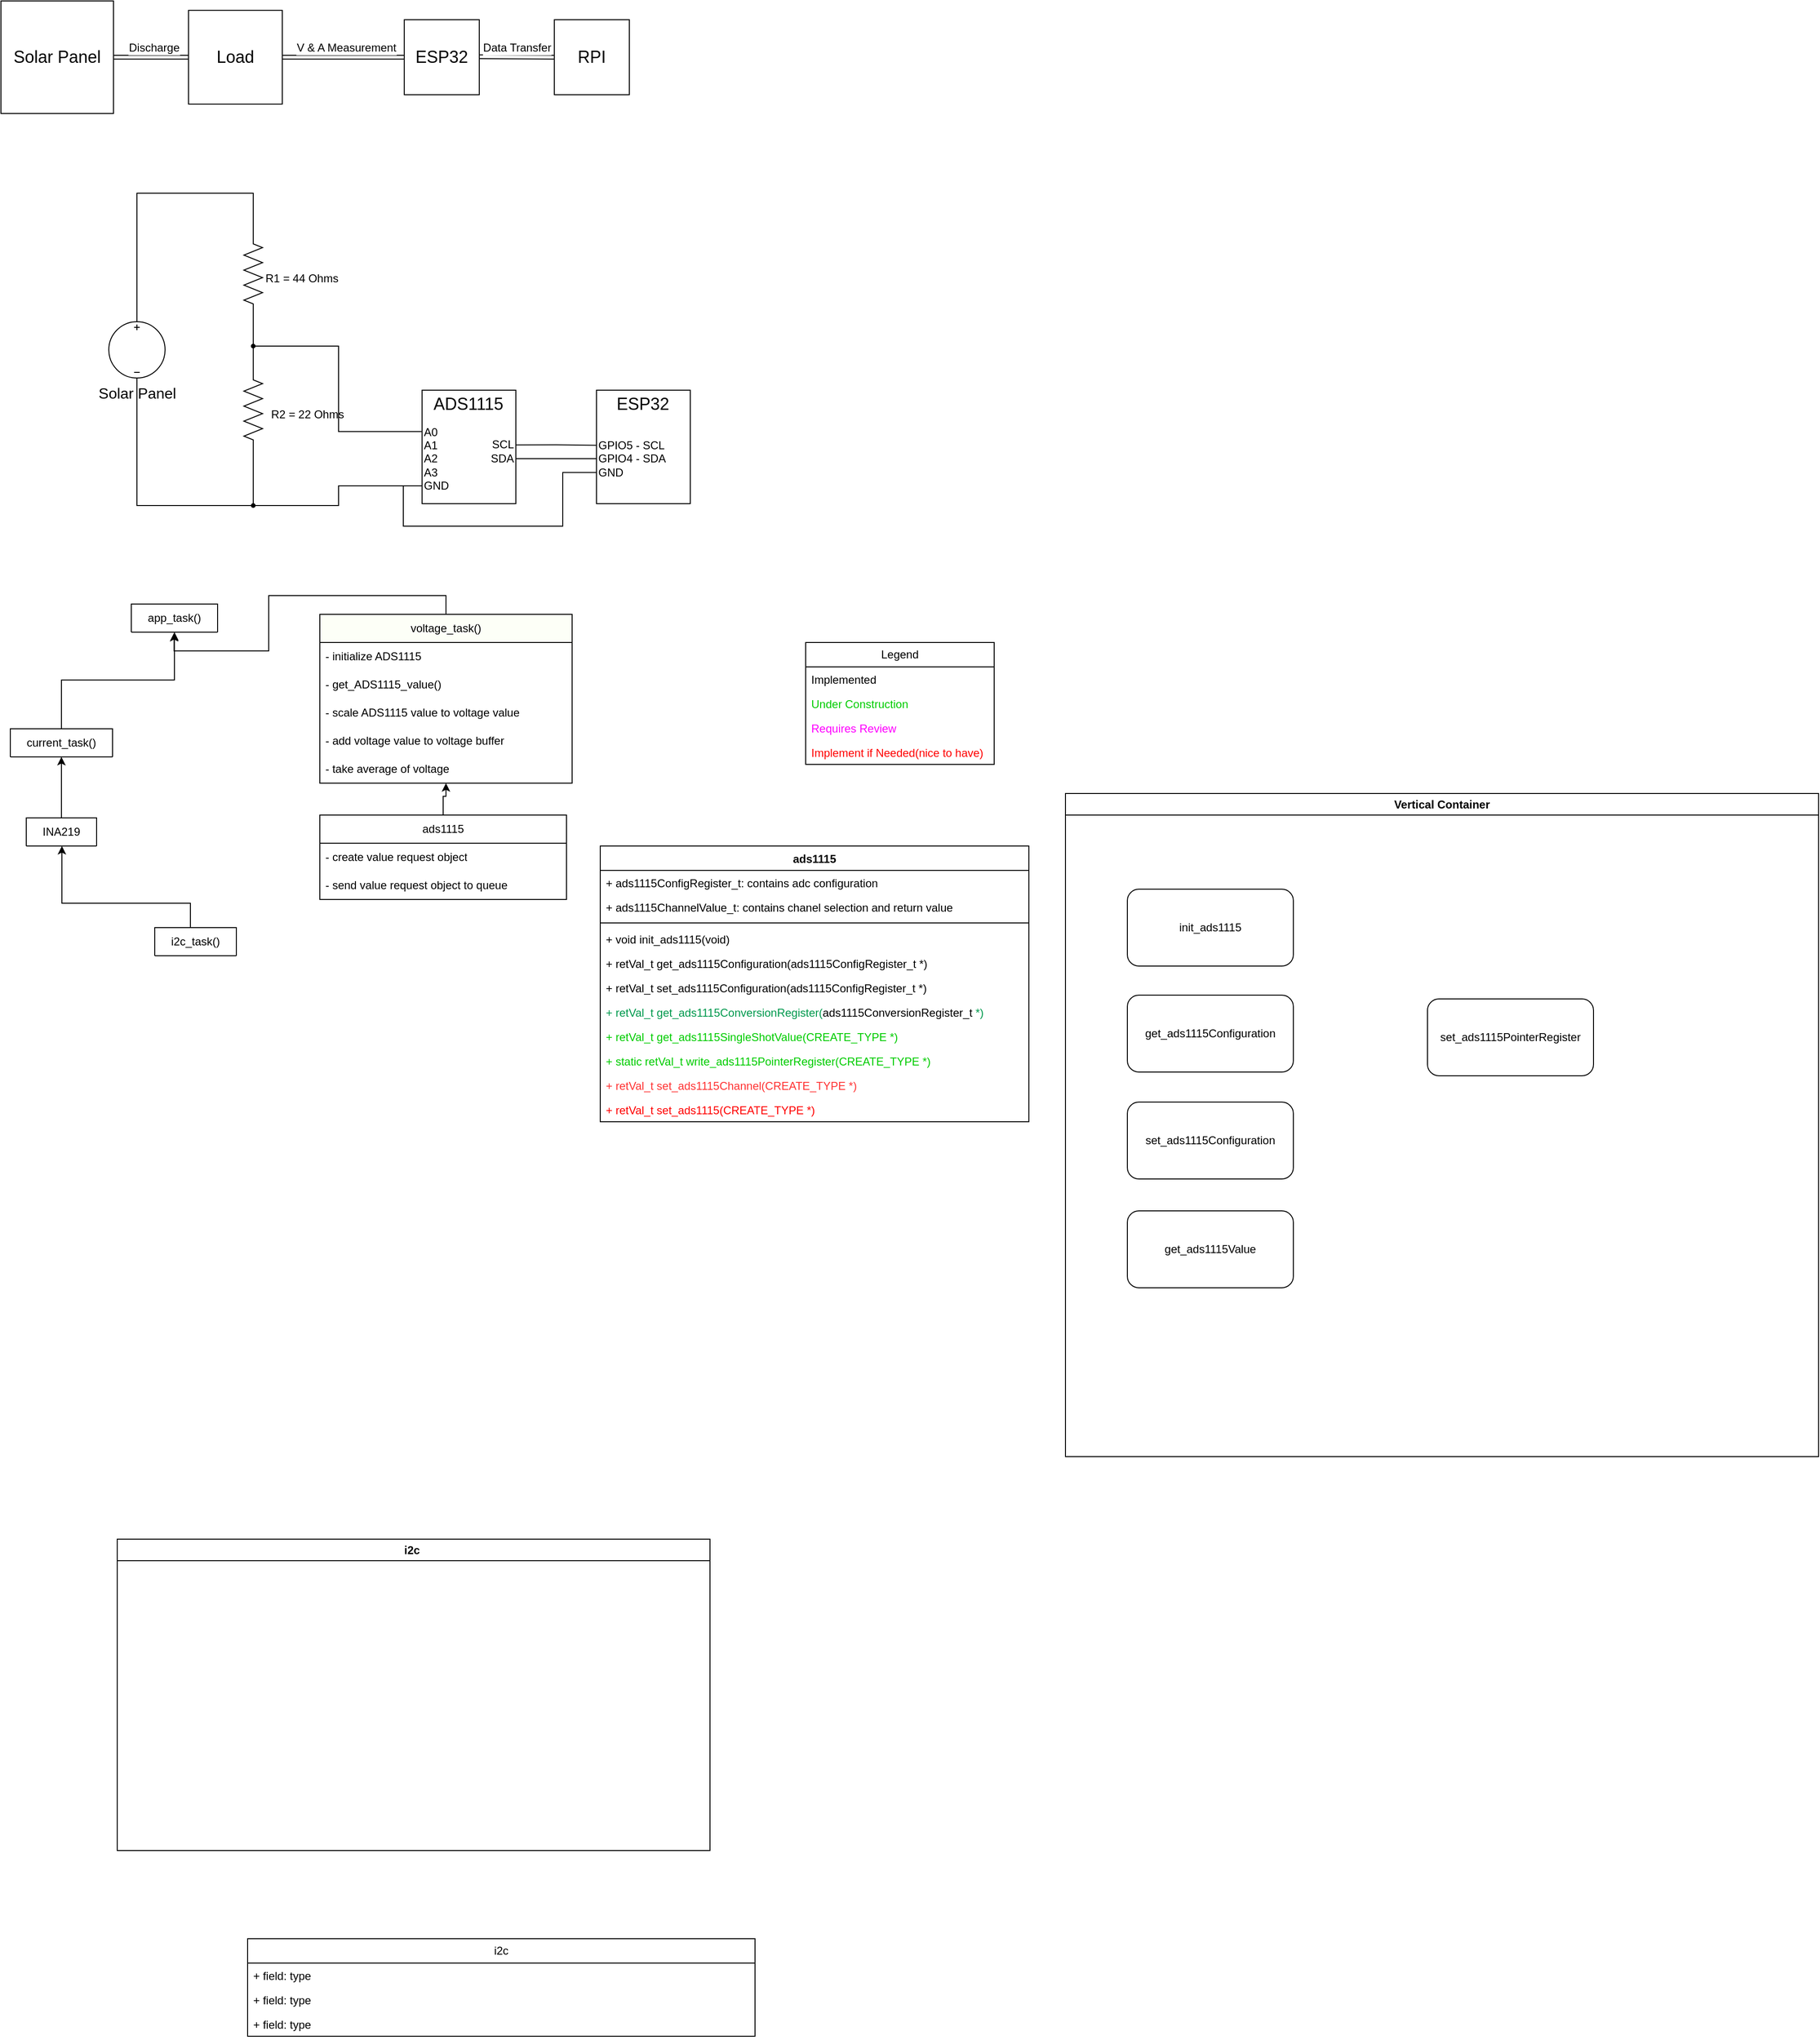<mxfile version="27.0.9">
  <diagram name="Page-1" id="JHq0QTUSLiZrBxeyeRcd">
    <mxGraphModel dx="1278" dy="583" grid="0" gridSize="10" guides="1" tooltips="1" connect="1" arrows="1" fold="1" page="0" pageScale="1" pageWidth="850" pageHeight="1100" math="0" shadow="0">
      <root>
        <mxCell id="0" />
        <mxCell id="1" parent="0" />
        <mxCell id="xF0-2XAYZUHGmbeRqZ7W-1" value="&lt;font style=&quot;font-size: 18px;&quot;&gt;Solar Panel&lt;/font&gt;" style="whiteSpace=wrap;html=1;aspect=fixed;" parent="1" vertex="1">
          <mxGeometry x="-290" y="230" width="120" height="120" as="geometry" />
        </mxCell>
        <mxCell id="xF0-2XAYZUHGmbeRqZ7W-2" value="&lt;font style=&quot;font-size: 18px;&quot;&gt;ESP32&lt;/font&gt;" style="whiteSpace=wrap;html=1;aspect=fixed;" parent="1" vertex="1">
          <mxGeometry x="140" y="250" width="80" height="80" as="geometry" />
        </mxCell>
        <mxCell id="xF0-2XAYZUHGmbeRqZ7W-5" value="&lt;font style=&quot;font-size: 18px;&quot;&gt;RPI&lt;/font&gt;" style="whiteSpace=wrap;html=1;aspect=fixed;" parent="1" vertex="1">
          <mxGeometry x="300" y="250" width="80" height="80" as="geometry" />
        </mxCell>
        <mxCell id="xF0-2XAYZUHGmbeRqZ7W-7" value="&lt;font style=&quot;font-size: 18px;&quot;&gt;Load&lt;/font&gt;" style="whiteSpace=wrap;html=1;aspect=fixed;" parent="1" vertex="1">
          <mxGeometry x="-90" y="240" width="100" height="100" as="geometry" />
        </mxCell>
        <mxCell id="xF0-2XAYZUHGmbeRqZ7W-12" value="" style="shape=link;html=1;rounded=0;fontFamily=Helvetica;fontSize=12;fontColor=default;exitX=1;exitY=0.5;exitDx=0;exitDy=0;entryX=0;entryY=0.5;entryDx=0;entryDy=0;" parent="1" source="xF0-2XAYZUHGmbeRqZ7W-7" target="xF0-2XAYZUHGmbeRqZ7W-2" edge="1">
          <mxGeometry width="100" relative="1" as="geometry">
            <mxPoint x="80" y="370" as="sourcePoint" />
            <mxPoint x="180" y="370" as="targetPoint" />
          </mxGeometry>
        </mxCell>
        <mxCell id="xF0-2XAYZUHGmbeRqZ7W-13" value="V &amp;amp; A Measurement" style="edgeLabel;html=1;align=center;verticalAlign=middle;resizable=0;points=[];strokeColor=default;fontFamily=Helvetica;fontSize=12;fontColor=default;fillColor=default;" parent="xF0-2XAYZUHGmbeRqZ7W-12" vertex="1" connectable="0">
          <mxGeometry x="-0.173" relative="1" as="geometry">
            <mxPoint x="14" y="-10" as="offset" />
          </mxGeometry>
        </mxCell>
        <mxCell id="xF0-2XAYZUHGmbeRqZ7W-14" value="" style="shape=link;html=1;rounded=0;fontFamily=Helvetica;fontSize=12;fontColor=default;exitX=1;exitY=0.5;exitDx=0;exitDy=0;" parent="1" edge="1">
          <mxGeometry width="100" relative="1" as="geometry">
            <mxPoint x="220" y="289.52" as="sourcePoint" />
            <mxPoint x="300" y="290" as="targetPoint" />
          </mxGeometry>
        </mxCell>
        <mxCell id="xF0-2XAYZUHGmbeRqZ7W-15" value="Data Transfer" style="edgeLabel;html=1;align=center;verticalAlign=middle;resizable=0;points=[];strokeColor=default;fontFamily=Helvetica;fontSize=12;fontColor=default;fillColor=default;" parent="xF0-2XAYZUHGmbeRqZ7W-14" vertex="1" connectable="0">
          <mxGeometry x="-0.173" relative="1" as="geometry">
            <mxPoint x="7" y="-10" as="offset" />
          </mxGeometry>
        </mxCell>
        <mxCell id="xF0-2XAYZUHGmbeRqZ7W-16" value="" style="shape=link;html=1;rounded=0;fontFamily=Helvetica;fontSize=12;fontColor=default;exitX=1;exitY=0.5;exitDx=0;exitDy=0;" parent="1" source="xF0-2XAYZUHGmbeRqZ7W-1" edge="1">
          <mxGeometry width="100" relative="1" as="geometry">
            <mxPoint x="-170" y="289.76" as="sourcePoint" />
            <mxPoint x="-90" y="290" as="targetPoint" />
          </mxGeometry>
        </mxCell>
        <mxCell id="xF0-2XAYZUHGmbeRqZ7W-17" value="Discharge" style="edgeLabel;html=1;align=center;verticalAlign=middle;resizable=0;points=[];strokeColor=default;fontFamily=Helvetica;fontSize=12;fontColor=default;fillColor=default;" parent="xF0-2XAYZUHGmbeRqZ7W-16" vertex="1" connectable="0">
          <mxGeometry x="-0.525" y="3" relative="1" as="geometry">
            <mxPoint x="24" y="-7" as="offset" />
          </mxGeometry>
        </mxCell>
        <mxCell id="xF0-2XAYZUHGmbeRqZ7W-36" style="edgeStyle=orthogonalEdgeStyle;shape=connector;rounded=0;orthogonalLoop=1;jettySize=auto;html=1;entryX=0;entryY=0.5;entryDx=0;entryDy=0;strokeColor=default;align=center;verticalAlign=middle;fontFamily=Helvetica;fontSize=12;fontColor=default;labelBackgroundColor=default;endArrow=none;endFill=0;exitX=0.5;exitY=1;exitDx=0;exitDy=0;exitPerimeter=0;" parent="1" source="xF0-2XAYZUHGmbeRqZ7W-20" target="xF0-2XAYZUHGmbeRqZ7W-34" edge="1">
          <mxGeometry relative="1" as="geometry">
            <Array as="points">
              <mxPoint x="-145" y="768" />
            </Array>
          </mxGeometry>
        </mxCell>
        <mxCell id="xF0-2XAYZUHGmbeRqZ7W-20" value="&lt;font style=&quot;font-size: 16px;&quot;&gt;Solar Panel&lt;/font&gt;" style="pointerEvents=1;verticalLabelPosition=bottom;shadow=0;dashed=0;align=center;html=1;verticalAlign=top;shape=mxgraph.electrical.signal_sources.source;aspect=fixed;points=[[0.5,0,0],[1,0.5,0],[0.5,1,0],[0,0.5,0]];elSignalType=dc3;strokeColor=default;fontFamily=Helvetica;fontSize=12;fontColor=default;fillColor=default;" parent="1" vertex="1">
          <mxGeometry x="-175" y="572" width="60" height="60" as="geometry" />
        </mxCell>
        <mxCell id="xF0-2XAYZUHGmbeRqZ7W-29" style="edgeStyle=orthogonalEdgeStyle;shape=connector;rounded=0;orthogonalLoop=1;jettySize=auto;html=1;entryX=0.5;entryY=0;entryDx=0;entryDy=0;strokeColor=default;align=center;verticalAlign=middle;fontFamily=Helvetica;fontSize=12;fontColor=default;labelBackgroundColor=default;endArrow=none;endFill=0;" parent="1" source="xF0-2XAYZUHGmbeRqZ7W-21" target="xF0-2XAYZUHGmbeRqZ7W-28" edge="1">
          <mxGeometry relative="1" as="geometry" />
        </mxCell>
        <mxCell id="xF0-2XAYZUHGmbeRqZ7W-21" value="" style="pointerEvents=1;verticalLabelPosition=bottom;shadow=0;dashed=0;align=center;html=1;verticalAlign=top;shape=mxgraph.electrical.resistors.resistor_2;strokeColor=default;fontFamily=Helvetica;fontSize=12;fontColor=default;fillColor=default;rotation=90;" parent="1" vertex="1">
          <mxGeometry x="-71" y="511" width="100" height="20" as="geometry" />
        </mxCell>
        <mxCell id="xF0-2XAYZUHGmbeRqZ7W-31" style="edgeStyle=orthogonalEdgeStyle;shape=connector;rounded=0;orthogonalLoop=1;jettySize=auto;html=1;strokeColor=default;align=center;verticalAlign=middle;fontFamily=Helvetica;fontSize=12;fontColor=default;labelBackgroundColor=default;endArrow=none;endFill=0;" parent="1" source="xF0-2XAYZUHGmbeRqZ7W-22" edge="1">
          <mxGeometry relative="1" as="geometry">
            <mxPoint x="-21" y="602.818" as="targetPoint" />
          </mxGeometry>
        </mxCell>
        <mxCell id="xF0-2XAYZUHGmbeRqZ7W-35" style="edgeStyle=orthogonalEdgeStyle;shape=connector;rounded=0;orthogonalLoop=1;jettySize=auto;html=1;entryX=0.5;entryY=0;entryDx=0;entryDy=0;strokeColor=default;align=center;verticalAlign=middle;fontFamily=Helvetica;fontSize=12;fontColor=default;labelBackgroundColor=default;endArrow=none;endFill=0;" parent="1" source="xF0-2XAYZUHGmbeRqZ7W-22" target="xF0-2XAYZUHGmbeRqZ7W-34" edge="1">
          <mxGeometry relative="1" as="geometry" />
        </mxCell>
        <mxCell id="xF0-2XAYZUHGmbeRqZ7W-22" value="" style="pointerEvents=1;verticalLabelPosition=bottom;shadow=0;dashed=0;align=center;html=1;verticalAlign=top;shape=mxgraph.electrical.resistors.resistor_2;strokeColor=default;fontFamily=Helvetica;fontSize=12;fontColor=default;fillColor=default;rotation=90;" parent="1" vertex="1">
          <mxGeometry x="-71" y="656" width="100" height="20" as="geometry" />
        </mxCell>
        <mxCell id="xF0-2XAYZUHGmbeRqZ7W-23" style="edgeStyle=orthogonalEdgeStyle;rounded=0;orthogonalLoop=1;jettySize=auto;html=1;entryX=0;entryY=0.5;entryDx=0;entryDy=0;entryPerimeter=0;fontFamily=Helvetica;fontSize=12;fontColor=default;endArrow=none;endFill=0;exitX=0.5;exitY=0;exitDx=0;exitDy=0;exitPerimeter=0;" parent="1" source="xF0-2XAYZUHGmbeRqZ7W-20" target="xF0-2XAYZUHGmbeRqZ7W-21" edge="1">
          <mxGeometry relative="1" as="geometry">
            <Array as="points">
              <mxPoint x="-145" y="435" />
              <mxPoint x="-21" y="435" />
            </Array>
          </mxGeometry>
        </mxCell>
        <mxCell id="xF0-2XAYZUHGmbeRqZ7W-38" value="" style="edgeLabel;html=1;align=center;verticalAlign=middle;resizable=0;points=[];strokeColor=default;fontFamily=Helvetica;fontSize=12;fontColor=default;labelBackgroundColor=default;fillColor=default;" parent="xF0-2XAYZUHGmbeRqZ7W-23" vertex="1" connectable="0">
          <mxGeometry x="-0.256" y="-2" relative="1" as="geometry">
            <mxPoint as="offset" />
          </mxGeometry>
        </mxCell>
        <mxCell id="xF0-2XAYZUHGmbeRqZ7W-27" value="R2 = 22 Ohms" style="text;html=1;align=center;verticalAlign=middle;whiteSpace=wrap;rounded=0;fontFamily=Helvetica;fontSize=12;fontColor=default;labelBackgroundColor=default;" parent="1" vertex="1">
          <mxGeometry x="-13" y="656" width="100" height="30" as="geometry" />
        </mxCell>
        <mxCell id="xF0-2XAYZUHGmbeRqZ7W-33" style="edgeStyle=orthogonalEdgeStyle;shape=connector;rounded=0;orthogonalLoop=1;jettySize=auto;html=1;strokeColor=default;align=center;verticalAlign=middle;fontFamily=Helvetica;fontSize=12;fontColor=default;labelBackgroundColor=default;endArrow=none;endFill=0;entryX=-0.013;entryY=0.11;entryDx=0;entryDy=0;entryPerimeter=0;" parent="1" source="xF0-2XAYZUHGmbeRqZ7W-28" target="xF0-2XAYZUHGmbeRqZ7W-45" edge="1">
          <mxGeometry relative="1" as="geometry">
            <mxPoint x="157" y="688" as="targetPoint" />
          </mxGeometry>
        </mxCell>
        <mxCell id="xF0-2XAYZUHGmbeRqZ7W-28" value="" style="ellipse;fillColor=strokeColor;html=1;strokeColor=default;align=center;verticalAlign=middle;fontFamily=Helvetica;fontSize=12;fontColor=default;labelBackgroundColor=default;" parent="1" vertex="1">
          <mxGeometry x="-23" y="596" width="4" height="4" as="geometry" />
        </mxCell>
        <mxCell id="xF0-2XAYZUHGmbeRqZ7W-37" style="edgeStyle=orthogonalEdgeStyle;shape=connector;rounded=0;orthogonalLoop=1;jettySize=auto;html=1;strokeColor=default;align=center;verticalAlign=middle;fontFamily=Helvetica;fontSize=12;fontColor=default;labelBackgroundColor=default;endArrow=none;endFill=0;entryX=0.004;entryY=0.892;entryDx=0;entryDy=0;entryPerimeter=0;" parent="1" source="xF0-2XAYZUHGmbeRqZ7W-34" target="xF0-2XAYZUHGmbeRqZ7W-45" edge="1">
          <mxGeometry relative="1" as="geometry">
            <mxPoint x="137" y="739" as="targetPoint" />
          </mxGeometry>
        </mxCell>
        <mxCell id="xF0-2XAYZUHGmbeRqZ7W-34" value="" style="ellipse;fillColor=strokeColor;html=1;strokeColor=default;align=center;verticalAlign=middle;fontFamily=Helvetica;fontSize=12;fontColor=default;labelBackgroundColor=default;" parent="1" vertex="1">
          <mxGeometry x="-23" y="766" width="4" height="4" as="geometry" />
        </mxCell>
        <mxCell id="xF0-2XAYZUHGmbeRqZ7W-39" value="R1 = 44 Ohms" style="text;html=1;align=center;verticalAlign=middle;whiteSpace=wrap;rounded=0;fontFamily=Helvetica;fontSize=12;fontColor=default;labelBackgroundColor=default;" parent="1" vertex="1">
          <mxGeometry x="-19" y="511" width="100" height="30" as="geometry" />
        </mxCell>
        <mxCell id="xF0-2XAYZUHGmbeRqZ7W-46" value="" style="group" parent="1" vertex="1" connectable="0">
          <mxGeometry x="159" y="645" width="100" height="121" as="geometry" />
        </mxCell>
        <mxCell id="xF0-2XAYZUHGmbeRqZ7W-43" value="" style="rounded=0;whiteSpace=wrap;html=1;strokeColor=default;align=center;verticalAlign=middle;fontFamily=Helvetica;fontSize=12;fontColor=default;labelBackgroundColor=default;fillColor=default;" parent="xF0-2XAYZUHGmbeRqZ7W-46" vertex="1">
          <mxGeometry width="100" height="121" as="geometry" />
        </mxCell>
        <mxCell id="xF0-2XAYZUHGmbeRqZ7W-44" value="&lt;font style=&quot;font-size: 18px;&quot;&gt;ADS1115&lt;/font&gt;" style="text;html=1;align=center;verticalAlign=middle;whiteSpace=wrap;rounded=0;fontFamily=Helvetica;fontSize=12;fontColor=default;labelBackgroundColor=default;" parent="xF0-2XAYZUHGmbeRqZ7W-46" vertex="1">
          <mxGeometry width="99" height="30" as="geometry" />
        </mxCell>
        <mxCell id="xF0-2XAYZUHGmbeRqZ7W-45" value="A0&lt;br&gt;A1&lt;br&gt;A2&lt;br&gt;A3&lt;div&gt;GND&lt;/div&gt;" style="text;html=1;align=left;verticalAlign=middle;whiteSpace=wrap;rounded=0;fontFamily=Helvetica;fontSize=12;fontColor=default;labelBackgroundColor=default;" parent="xF0-2XAYZUHGmbeRqZ7W-46" vertex="1">
          <mxGeometry y="36" width="46" height="74" as="geometry" />
        </mxCell>
        <mxCell id="xF0-2XAYZUHGmbeRqZ7W-54" value="SCL&lt;br&gt;SDA" style="text;html=1;align=right;verticalAlign=middle;whiteSpace=wrap;rounded=0;fontFamily=Helvetica;fontSize=12;fontColor=default;labelBackgroundColor=default;" parent="xF0-2XAYZUHGmbeRqZ7W-46" vertex="1">
          <mxGeometry x="54" y="34" width="46" height="61" as="geometry" />
        </mxCell>
        <mxCell id="xF0-2XAYZUHGmbeRqZ7W-47" value="" style="group" parent="1" vertex="1" connectable="0">
          <mxGeometry x="345" y="645" width="100" height="121" as="geometry" />
        </mxCell>
        <mxCell id="xF0-2XAYZUHGmbeRqZ7W-48" value="" style="rounded=0;whiteSpace=wrap;html=1;strokeColor=default;align=center;verticalAlign=middle;fontFamily=Helvetica;fontSize=12;fontColor=default;labelBackgroundColor=default;fillColor=default;" parent="xF0-2XAYZUHGmbeRqZ7W-47" vertex="1">
          <mxGeometry width="100" height="121" as="geometry" />
        </mxCell>
        <mxCell id="xF0-2XAYZUHGmbeRqZ7W-49" value="&lt;font style=&quot;font-size: 18px;&quot;&gt;ESP32&lt;/font&gt;" style="text;html=1;align=center;verticalAlign=middle;whiteSpace=wrap;rounded=0;fontFamily=Helvetica;fontSize=12;fontColor=default;labelBackgroundColor=default;" parent="xF0-2XAYZUHGmbeRqZ7W-47" vertex="1">
          <mxGeometry width="99" height="30" as="geometry" />
        </mxCell>
        <mxCell id="xF0-2XAYZUHGmbeRqZ7W-50" value="GPIO5 - SCL&lt;br&gt;GPIO4 - SDA&lt;br&gt;&lt;div&gt;GND&lt;/div&gt;" style="text;html=1;align=left;verticalAlign=middle;whiteSpace=wrap;rounded=0;fontFamily=Helvetica;fontSize=12;fontColor=default;labelBackgroundColor=default;" parent="xF0-2XAYZUHGmbeRqZ7W-47" vertex="1">
          <mxGeometry y="36" width="99" height="74" as="geometry" />
        </mxCell>
        <mxCell id="xF0-2XAYZUHGmbeRqZ7W-51" style="edgeStyle=orthogonalEdgeStyle;shape=connector;rounded=0;orthogonalLoop=1;jettySize=auto;html=1;strokeColor=default;align=center;verticalAlign=middle;fontFamily=Helvetica;fontSize=12;fontColor=default;labelBackgroundColor=default;endArrow=none;endFill=0;exitX=-0.002;exitY=0.699;exitDx=0;exitDy=0;exitPerimeter=0;" parent="1" source="xF0-2XAYZUHGmbeRqZ7W-50" edge="1">
          <mxGeometry relative="1" as="geometry">
            <mxPoint x="340" y="729" as="sourcePoint" />
            <mxPoint x="158" y="747" as="targetPoint" />
            <Array as="points">
              <mxPoint x="309" y="733" />
              <mxPoint x="309" y="790" />
              <mxPoint x="139" y="790" />
              <mxPoint x="139" y="747" />
            </Array>
          </mxGeometry>
        </mxCell>
        <mxCell id="xF0-2XAYZUHGmbeRqZ7W-52" style="edgeStyle=orthogonalEdgeStyle;shape=connector;rounded=0;orthogonalLoop=1;jettySize=auto;html=1;strokeColor=default;align=center;verticalAlign=middle;fontFamily=Helvetica;fontSize=12;fontColor=default;labelBackgroundColor=default;endArrow=none;endFill=0;entryX=1.001;entryY=0.603;entryDx=0;entryDy=0;entryPerimeter=0;" parent="1" source="xF0-2XAYZUHGmbeRqZ7W-50" target="xF0-2XAYZUHGmbeRqZ7W-43" edge="1">
          <mxGeometry relative="1" as="geometry">
            <mxPoint x="315.65" y="795.426" as="targetPoint" />
          </mxGeometry>
        </mxCell>
        <mxCell id="xF0-2XAYZUHGmbeRqZ7W-53" value="" style="endArrow=none;html=1;rounded=0;strokeColor=default;align=center;verticalAlign=middle;fontFamily=Helvetica;fontSize=12;fontColor=default;labelBackgroundColor=default;edgeStyle=orthogonalEdgeStyle;entryX=0.005;entryY=0.307;entryDx=0;entryDy=0;entryPerimeter=0;exitX=0.998;exitY=0.482;exitDx=0;exitDy=0;exitPerimeter=0;" parent="1" source="xF0-2XAYZUHGmbeRqZ7W-43" target="xF0-2XAYZUHGmbeRqZ7W-50" edge="1">
          <mxGeometry width="50" height="50" relative="1" as="geometry">
            <mxPoint x="264" y="706" as="sourcePoint" />
            <mxPoint x="324" y="681" as="targetPoint" />
          </mxGeometry>
        </mxCell>
        <mxCell id="GaCa7qd3CedNBoMeVX8I-8" value="app_task()" style="swimlane;fontStyle=0;childLayout=stackLayout;horizontal=1;startSize=30;horizontalStack=0;resizeParent=1;resizeParentMax=0;resizeLast=0;collapsible=1;marginBottom=0;whiteSpace=wrap;html=1;" parent="1" vertex="1" collapsed="1">
          <mxGeometry x="-151" y="873" width="92" height="30" as="geometry">
            <mxRectangle x="153" y="1031" width="140" height="90" as="alternateBounds" />
          </mxGeometry>
        </mxCell>
        <mxCell id="GaCa7qd3CedNBoMeVX8I-9" value="get_filtered_current()" style="text;strokeColor=none;fillColor=none;align=left;verticalAlign=middle;spacingLeft=4;spacingRight=4;overflow=hidden;points=[[0,0.5],[1,0.5]];portConstraint=eastwest;rotatable=0;whiteSpace=wrap;html=1;" parent="GaCa7qd3CedNBoMeVX8I-8" vertex="1">
          <mxGeometry y="30" width="140" height="30" as="geometry" />
        </mxCell>
        <mxCell id="GaCa7qd3CedNBoMeVX8I-10" value="get_filtered_voltage()" style="text;strokeColor=none;fillColor=none;align=left;verticalAlign=middle;spacingLeft=4;spacingRight=4;overflow=hidden;points=[[0,0.5],[1,0.5]];portConstraint=eastwest;rotatable=0;whiteSpace=wrap;html=1;" parent="GaCa7qd3CedNBoMeVX8I-8" vertex="1">
          <mxGeometry y="60" width="140" height="30" as="geometry" />
        </mxCell>
        <mxCell id="qhoRKAc9NmsNX61FJnLE-11" style="edgeStyle=orthogonalEdgeStyle;rounded=0;orthogonalLoop=1;jettySize=auto;html=1;entryX=0.5;entryY=1;entryDx=0;entryDy=0;" parent="1" source="GaCa7qd3CedNBoMeVX8I-12" target="GaCa7qd3CedNBoMeVX8I-8" edge="1">
          <mxGeometry relative="1" as="geometry">
            <Array as="points">
              <mxPoint x="-226" y="954" />
              <mxPoint x="-105" y="954" />
            </Array>
          </mxGeometry>
        </mxCell>
        <mxCell id="GaCa7qd3CedNBoMeVX8I-12" value="current_task()" style="swimlane;fontStyle=0;childLayout=stackLayout;horizontal=1;startSize=30;horizontalStack=0;resizeParent=1;resizeParentMax=0;resizeLast=0;collapsible=1;marginBottom=0;whiteSpace=wrap;html=1;" parent="1" vertex="1" collapsed="1">
          <mxGeometry x="-280" y="1006" width="109" height="30" as="geometry">
            <mxRectangle x="-53" y="1088" width="214" height="180" as="alternateBounds" />
          </mxGeometry>
        </mxCell>
        <mxCell id="GaCa7qd3CedNBoMeVX8I-30" value="- initialize INA219" style="text;strokeColor=none;fillColor=none;align=left;verticalAlign=middle;spacingLeft=4;spacingRight=4;overflow=hidden;points=[[0,0.5],[1,0.5]];portConstraint=eastwest;rotatable=0;whiteSpace=wrap;html=1;" parent="GaCa7qd3CedNBoMeVX8I-12" vertex="1">
          <mxGeometry y="30" width="214" height="30" as="geometry" />
        </mxCell>
        <mxCell id="GaCa7qd3CedNBoMeVX8I-34" value="- get_INA219_value()&amp;nbsp;" style="text;strokeColor=none;fillColor=none;align=left;verticalAlign=middle;spacingLeft=4;spacingRight=4;overflow=hidden;points=[[0,0.5],[1,0.5]];portConstraint=eastwest;rotatable=0;whiteSpace=wrap;html=1;" parent="GaCa7qd3CedNBoMeVX8I-12" vertex="1">
          <mxGeometry y="60" width="214" height="30" as="geometry" />
        </mxCell>
        <mxCell id="GaCa7qd3CedNBoMeVX8I-33" value="- scale INA219 value to current value" style="text;strokeColor=none;fillColor=none;align=left;verticalAlign=middle;spacingLeft=4;spacingRight=4;overflow=hidden;points=[[0,0.5],[1,0.5]];portConstraint=eastwest;rotatable=0;whiteSpace=wrap;html=1;" parent="GaCa7qd3CedNBoMeVX8I-12" vertex="1">
          <mxGeometry y="90" width="214" height="30" as="geometry" />
        </mxCell>
        <mxCell id="GaCa7qd3CedNBoMeVX8I-13" value="- add current value to current buffer" style="text;strokeColor=none;fillColor=none;align=left;verticalAlign=middle;spacingLeft=4;spacingRight=4;overflow=hidden;points=[[0,0.5],[1,0.5]];portConstraint=eastwest;rotatable=0;whiteSpace=wrap;html=1;" parent="GaCa7qd3CedNBoMeVX8I-12" vertex="1">
          <mxGeometry y="120" width="214" height="30" as="geometry" />
        </mxCell>
        <mxCell id="GaCa7qd3CedNBoMeVX8I-32" value="- take average of current" style="text;strokeColor=none;fillColor=none;align=left;verticalAlign=middle;spacingLeft=4;spacingRight=4;overflow=hidden;points=[[0,0.5],[1,0.5]];portConstraint=eastwest;rotatable=0;whiteSpace=wrap;html=1;" parent="GaCa7qd3CedNBoMeVX8I-12" vertex="1">
          <mxGeometry y="150" width="214" height="30" as="geometry" />
        </mxCell>
        <mxCell id="qhoRKAc9NmsNX61FJnLE-8" style="edgeStyle=orthogonalEdgeStyle;rounded=0;orthogonalLoop=1;jettySize=auto;html=1;entryX=0.5;entryY=1;entryDx=0;entryDy=0;" parent="1" source="GaCa7qd3CedNBoMeVX8I-18" target="GaCa7qd3CedNBoMeVX8I-36" edge="1">
          <mxGeometry relative="1" as="geometry" />
        </mxCell>
        <mxCell id="GaCa7qd3CedNBoMeVX8I-18" value="ads1115" style="swimlane;fontStyle=0;childLayout=stackLayout;horizontal=1;startSize=30;horizontalStack=0;resizeParent=1;resizeParentMax=0;resizeLast=0;collapsible=1;marginBottom=0;whiteSpace=wrap;html=1;" parent="1" vertex="1">
          <mxGeometry x="50" y="1098" width="263" height="90" as="geometry">
            <mxRectangle x="-55" y="1101" width="138" height="30" as="alternateBounds" />
          </mxGeometry>
        </mxCell>
        <mxCell id="GaCa7qd3CedNBoMeVX8I-42" value="- create value request object" style="text;strokeColor=none;fillColor=none;align=left;verticalAlign=middle;spacingLeft=4;spacingRight=4;overflow=hidden;points=[[0,0.5],[1,0.5]];portConstraint=eastwest;rotatable=0;whiteSpace=wrap;html=1;" parent="GaCa7qd3CedNBoMeVX8I-18" vertex="1">
          <mxGeometry y="30" width="263" height="30" as="geometry" />
        </mxCell>
        <mxCell id="GaCa7qd3CedNBoMeVX8I-43" value="- send value request object to queue" style="text;strokeColor=none;fillColor=none;align=left;verticalAlign=middle;spacingLeft=4;spacingRight=4;overflow=hidden;points=[[0,0.5],[1,0.5]];portConstraint=eastwest;rotatable=0;whiteSpace=wrap;html=1;" parent="GaCa7qd3CedNBoMeVX8I-18" vertex="1">
          <mxGeometry y="60" width="263" height="30" as="geometry" />
        </mxCell>
        <mxCell id="qhoRKAc9NmsNX61FJnLE-9" style="edgeStyle=orthogonalEdgeStyle;rounded=0;orthogonalLoop=1;jettySize=auto;html=1;entryX=0.5;entryY=1;entryDx=0;entryDy=0;" parent="1" source="GaCa7qd3CedNBoMeVX8I-21" target="GaCa7qd3CedNBoMeVX8I-24" edge="1">
          <mxGeometry relative="1" as="geometry">
            <Array as="points">
              <mxPoint x="-88" y="1192" />
              <mxPoint x="-225" y="1192" />
              <mxPoint x="-225" y="1131" />
            </Array>
          </mxGeometry>
        </mxCell>
        <mxCell id="GaCa7qd3CedNBoMeVX8I-21" value="i2c_task()" style="swimlane;fontStyle=0;childLayout=stackLayout;horizontal=1;startSize=30;horizontalStack=0;resizeParent=1;resizeParentMax=0;resizeLast=0;collapsible=1;marginBottom=0;whiteSpace=wrap;html=1;" parent="1" vertex="1" collapsed="1">
          <mxGeometry x="-126" y="1218" width="87" height="30" as="geometry">
            <mxRectangle x="92" y="1376" width="260" height="150" as="alternateBounds" />
          </mxGeometry>
        </mxCell>
        <mxCell id="GaCa7qd3CedNBoMeVX8I-22" value="- create i2c object Queue" style="text;strokeColor=none;fillColor=none;align=left;verticalAlign=middle;spacingLeft=4;spacingRight=4;overflow=hidden;points=[[0,0.5],[1,0.5]];portConstraint=eastwest;rotatable=0;whiteSpace=wrap;html=1;" parent="GaCa7qd3CedNBoMeVX8I-21" vertex="1">
          <mxGeometry y="30" width="260" height="30" as="geometry" />
        </mxCell>
        <mxCell id="GaCa7qd3CedNBoMeVX8I-47" value="- pop i2c objects" style="text;strokeColor=none;fillColor=none;align=left;verticalAlign=middle;spacingLeft=4;spacingRight=4;overflow=hidden;points=[[0,0.5],[1,0.5]];portConstraint=eastwest;rotatable=0;whiteSpace=wrap;html=1;" parent="GaCa7qd3CedNBoMeVX8I-21" vertex="1">
          <mxGeometry y="60" width="260" height="30" as="geometry" />
        </mxCell>
        <mxCell id="GaCa7qd3CedNBoMeVX8I-48" value="- execute i2c requests" style="text;strokeColor=none;fillColor=none;align=left;verticalAlign=middle;spacingLeft=4;spacingRight=4;overflow=hidden;points=[[0,0.5],[1,0.5]];portConstraint=eastwest;rotatable=0;whiteSpace=wrap;html=1;" parent="GaCa7qd3CedNBoMeVX8I-21" vertex="1">
          <mxGeometry y="90" width="260" height="30" as="geometry" />
        </mxCell>
        <mxCell id="GaCa7qd3CedNBoMeVX8I-23" value="- return values to respective modules" style="text;strokeColor=none;fillColor=none;align=left;verticalAlign=middle;spacingLeft=4;spacingRight=4;overflow=hidden;points=[[0,0.5],[1,0.5]];portConstraint=eastwest;rotatable=0;whiteSpace=wrap;html=1;" parent="GaCa7qd3CedNBoMeVX8I-21" vertex="1">
          <mxGeometry y="120" width="260" height="30" as="geometry" />
        </mxCell>
        <mxCell id="qhoRKAc9NmsNX61FJnLE-10" style="edgeStyle=orthogonalEdgeStyle;rounded=0;orthogonalLoop=1;jettySize=auto;html=1;" parent="1" source="GaCa7qd3CedNBoMeVX8I-24" target="GaCa7qd3CedNBoMeVX8I-12" edge="1">
          <mxGeometry relative="1" as="geometry" />
        </mxCell>
        <mxCell id="GaCa7qd3CedNBoMeVX8I-24" value="INA219" style="swimlane;fontStyle=0;childLayout=stackLayout;horizontal=1;startSize=30;horizontalStack=0;resizeParent=1;resizeParentMax=0;resizeLast=0;collapsible=1;marginBottom=0;whiteSpace=wrap;html=1;" parent="1" vertex="1" collapsed="1">
          <mxGeometry x="-263" y="1101" width="75" height="30" as="geometry">
            <mxRectangle x="-81" y="1184" width="240" height="90" as="alternateBounds" />
          </mxGeometry>
        </mxCell>
        <mxCell id="GaCa7qd3CedNBoMeVX8I-25" value="- create value request object" style="text;strokeColor=none;fillColor=none;align=left;verticalAlign=middle;spacingLeft=4;spacingRight=4;overflow=hidden;points=[[0,0.5],[1,0.5]];portConstraint=eastwest;rotatable=0;whiteSpace=wrap;html=1;" parent="GaCa7qd3CedNBoMeVX8I-24" vertex="1">
          <mxGeometry y="30" width="240" height="30" as="geometry" />
        </mxCell>
        <mxCell id="GaCa7qd3CedNBoMeVX8I-29" value="- send value request object to queue" style="text;strokeColor=none;fillColor=none;align=left;verticalAlign=middle;spacingLeft=4;spacingRight=4;overflow=hidden;points=[[0,0.5],[1,0.5]];portConstraint=eastwest;rotatable=0;whiteSpace=wrap;html=1;" parent="GaCa7qd3CedNBoMeVX8I-24" vertex="1">
          <mxGeometry y="60" width="240" height="30" as="geometry" />
        </mxCell>
        <mxCell id="GaCa7qd3CedNBoMeVX8I-27" style="edgeStyle=orthogonalEdgeStyle;rounded=0;orthogonalLoop=1;jettySize=auto;html=1;entryX=0.496;entryY=1.028;entryDx=0;entryDy=0;entryPerimeter=0;exitX=0.5;exitY=0;exitDx=0;exitDy=0;" parent="1" source="GaCa7qd3CedNBoMeVX8I-36" target="GaCa7qd3CedNBoMeVX8I-10" edge="1">
          <mxGeometry relative="1" as="geometry">
            <mxPoint x="46.485" y="923.0" as="sourcePoint" />
          </mxGeometry>
        </mxCell>
        <mxCell id="GaCa7qd3CedNBoMeVX8I-36" value="voltage_task()" style="swimlane;fontStyle=0;childLayout=stackLayout;horizontal=1;startSize=30;horizontalStack=0;resizeParent=1;resizeParentMax=0;resizeLast=0;collapsible=1;marginBottom=0;whiteSpace=wrap;html=1;fillColor=#FDFFF7;" parent="1" vertex="1">
          <mxGeometry x="50" y="884" width="269" height="180" as="geometry">
            <mxRectangle x="-41" y="1006" width="110" height="30" as="alternateBounds" />
          </mxGeometry>
        </mxCell>
        <mxCell id="GaCa7qd3CedNBoMeVX8I-37" value="- initialize ADS1115" style="text;strokeColor=none;fillColor=none;align=left;verticalAlign=middle;spacingLeft=4;spacingRight=4;overflow=hidden;points=[[0,0.5],[1,0.5]];portConstraint=eastwest;rotatable=0;whiteSpace=wrap;html=1;" parent="GaCa7qd3CedNBoMeVX8I-36" vertex="1">
          <mxGeometry y="30" width="269" height="30" as="geometry" />
        </mxCell>
        <mxCell id="GaCa7qd3CedNBoMeVX8I-38" value="- get_ADS1115_value()&amp;nbsp;" style="text;strokeColor=none;fillColor=none;align=left;verticalAlign=middle;spacingLeft=4;spacingRight=4;overflow=hidden;points=[[0,0.5],[1,0.5]];portConstraint=eastwest;rotatable=0;whiteSpace=wrap;html=1;" parent="GaCa7qd3CedNBoMeVX8I-36" vertex="1">
          <mxGeometry y="60" width="269" height="30" as="geometry" />
        </mxCell>
        <mxCell id="GaCa7qd3CedNBoMeVX8I-39" value="- scale ADS1115 value to voltage value" style="text;strokeColor=none;fillColor=none;align=left;verticalAlign=middle;spacingLeft=4;spacingRight=4;overflow=hidden;points=[[0,0.5],[1,0.5]];portConstraint=eastwest;rotatable=0;whiteSpace=wrap;html=1;" parent="GaCa7qd3CedNBoMeVX8I-36" vertex="1">
          <mxGeometry y="90" width="269" height="30" as="geometry" />
        </mxCell>
        <mxCell id="GaCa7qd3CedNBoMeVX8I-40" value="- add voltage value to voltage buffer" style="text;strokeColor=none;fillColor=none;align=left;verticalAlign=middle;spacingLeft=4;spacingRight=4;overflow=hidden;points=[[0,0.5],[1,0.5]];portConstraint=eastwest;rotatable=0;whiteSpace=wrap;html=1;" parent="GaCa7qd3CedNBoMeVX8I-36" vertex="1">
          <mxGeometry y="120" width="269" height="30" as="geometry" />
        </mxCell>
        <mxCell id="GaCa7qd3CedNBoMeVX8I-41" value="- take average of voltage" style="text;strokeColor=none;fillColor=none;align=left;verticalAlign=middle;spacingLeft=4;spacingRight=4;overflow=hidden;points=[[0,0.5],[1,0.5]];portConstraint=eastwest;rotatable=0;whiteSpace=wrap;html=1;" parent="GaCa7qd3CedNBoMeVX8I-36" vertex="1">
          <mxGeometry y="150" width="269" height="30" as="geometry" />
        </mxCell>
        <mxCell id="GaCa7qd3CedNBoMeVX8I-49" value="i2c&amp;nbsp;" style="swimlane;whiteSpace=wrap;html=1;" parent="1" vertex="1">
          <mxGeometry x="-166" y="1870" width="632" height="332" as="geometry" />
        </mxCell>
        <mxCell id="GaCa7qd3CedNBoMeVX8I-50" value="i2c" style="swimlane;fontStyle=0;childLayout=stackLayout;horizontal=1;startSize=26;fillColor=none;horizontalStack=0;resizeParent=1;resizeParentMax=0;resizeLast=0;collapsible=1;marginBottom=0;whiteSpace=wrap;html=1;" parent="1" vertex="1">
          <mxGeometry x="-27" y="2296" width="541" height="104" as="geometry" />
        </mxCell>
        <mxCell id="GaCa7qd3CedNBoMeVX8I-51" value="+ field: type" style="text;strokeColor=none;fillColor=none;align=left;verticalAlign=top;spacingLeft=4;spacingRight=4;overflow=hidden;rotatable=0;points=[[0,0.5],[1,0.5]];portConstraint=eastwest;whiteSpace=wrap;html=1;" parent="GaCa7qd3CedNBoMeVX8I-50" vertex="1">
          <mxGeometry y="26" width="541" height="26" as="geometry" />
        </mxCell>
        <mxCell id="GaCa7qd3CedNBoMeVX8I-52" value="+ field: type" style="text;strokeColor=none;fillColor=none;align=left;verticalAlign=top;spacingLeft=4;spacingRight=4;overflow=hidden;rotatable=0;points=[[0,0.5],[1,0.5]];portConstraint=eastwest;whiteSpace=wrap;html=1;" parent="GaCa7qd3CedNBoMeVX8I-50" vertex="1">
          <mxGeometry y="52" width="541" height="26" as="geometry" />
        </mxCell>
        <mxCell id="GaCa7qd3CedNBoMeVX8I-53" value="+ field: type" style="text;strokeColor=none;fillColor=none;align=left;verticalAlign=top;spacingLeft=4;spacingRight=4;overflow=hidden;rotatable=0;points=[[0,0.5],[1,0.5]];portConstraint=eastwest;whiteSpace=wrap;html=1;" parent="GaCa7qd3CedNBoMeVX8I-50" vertex="1">
          <mxGeometry y="78" width="541" height="26" as="geometry" />
        </mxCell>
        <mxCell id="4sJv92y5VJKQOatMEMJv-3" value="ads1115" style="swimlane;fontStyle=1;align=center;verticalAlign=top;childLayout=stackLayout;horizontal=1;startSize=26;horizontalStack=0;resizeParent=1;resizeParentMax=0;resizeLast=0;collapsible=1;marginBottom=0;whiteSpace=wrap;html=1;" parent="1" vertex="1">
          <mxGeometry x="349" y="1131" width="457" height="294" as="geometry">
            <mxRectangle x="349" y="1131" width="79" height="26" as="alternateBounds" />
          </mxGeometry>
        </mxCell>
        <mxCell id="4sJv92y5VJKQOatMEMJv-4" value="+ ads1115ConfigRegister_t: contains adc configuration" style="text;strokeColor=none;fillColor=none;align=left;verticalAlign=top;spacingLeft=4;spacingRight=4;overflow=hidden;rotatable=0;points=[[0,0.5],[1,0.5]];portConstraint=eastwest;whiteSpace=wrap;html=1;" parent="4sJv92y5VJKQOatMEMJv-3" vertex="1">
          <mxGeometry y="26" width="457" height="26" as="geometry" />
        </mxCell>
        <mxCell id="4sJv92y5VJKQOatMEMJv-11" value="+ ads1115ChannelValue_t: contains chanel selection and return value" style="text;strokeColor=none;fillColor=none;align=left;verticalAlign=top;spacingLeft=4;spacingRight=4;overflow=hidden;rotatable=0;points=[[0,0.5],[1,0.5]];portConstraint=eastwest;whiteSpace=wrap;html=1;" parent="4sJv92y5VJKQOatMEMJv-3" vertex="1">
          <mxGeometry y="52" width="457" height="26" as="geometry" />
        </mxCell>
        <mxCell id="4sJv92y5VJKQOatMEMJv-5" value="" style="line;strokeWidth=1;fillColor=none;align=left;verticalAlign=middle;spacingTop=-1;spacingLeft=3;spacingRight=3;rotatable=0;labelPosition=right;points=[];portConstraint=eastwest;strokeColor=inherit;" parent="4sJv92y5VJKQOatMEMJv-3" vertex="1">
          <mxGeometry y="78" width="457" height="8" as="geometry" />
        </mxCell>
        <mxCell id="4sJv92y5VJKQOatMEMJv-7" value="+ void init_ads1115(void)" style="text;strokeColor=none;fillColor=none;align=left;verticalAlign=top;spacingLeft=4;spacingRight=4;overflow=hidden;rotatable=0;points=[[0,0.5],[1,0.5]];portConstraint=eastwest;whiteSpace=wrap;html=1;" parent="4sJv92y5VJKQOatMEMJv-3" vertex="1">
          <mxGeometry y="86" width="457" height="26" as="geometry" />
        </mxCell>
        <mxCell id="4sJv92y5VJKQOatMEMJv-6" value="+ retVal_t get_ads1115Configuration(ads1115ConfigRegister_t *)" style="text;strokeColor=none;fillColor=none;align=left;verticalAlign=top;spacingLeft=4;spacingRight=4;overflow=hidden;rotatable=0;points=[[0,0.5],[1,0.5]];portConstraint=eastwest;whiteSpace=wrap;html=1;" parent="4sJv92y5VJKQOatMEMJv-3" vertex="1">
          <mxGeometry y="112" width="457" height="26" as="geometry" />
        </mxCell>
        <mxCell id="4sJv92y5VJKQOatMEMJv-9" value="+ retVal_t set_ads1115Configuration(ads1115ConfigRegister_t *)" style="text;strokeColor=none;fillColor=none;align=left;verticalAlign=top;spacingLeft=4;spacingRight=4;overflow=hidden;rotatable=0;points=[[0,0.5],[1,0.5]];portConstraint=eastwest;whiteSpace=wrap;html=1;" parent="4sJv92y5VJKQOatMEMJv-3" vertex="1">
          <mxGeometry y="138" width="457" height="26" as="geometry" />
        </mxCell>
        <mxCell id="4sJv92y5VJKQOatMEMJv-14" value="&lt;font color=&quot;#00994d&quot;&gt;+ retVal_t get_ads1115ConversionRegister(&lt;/font&gt;ads1115ConversionRegister_t &lt;font color=&quot;#00994d&quot;&gt;*)&lt;/font&gt;" style="text;strokeColor=none;fillColor=none;align=left;verticalAlign=top;spacingLeft=4;spacingRight=4;overflow=hidden;rotatable=0;points=[[0,0.5],[1,0.5]];portConstraint=eastwest;whiteSpace=wrap;html=1;" parent="4sJv92y5VJKQOatMEMJv-3" vertex="1">
          <mxGeometry y="164" width="457" height="26" as="geometry" />
        </mxCell>
        <mxCell id="4sJv92y5VJKQOatMEMJv-8" value="&lt;font color=&quot;#00cc00&quot;&gt;+ retVal_t get_ads1115SingleShotValue(CREATE_TYPE *)&lt;/font&gt;" style="text;strokeColor=none;fillColor=none;align=left;verticalAlign=top;spacingLeft=4;spacingRight=4;overflow=hidden;rotatable=0;points=[[0,0.5],[1,0.5]];portConstraint=eastwest;whiteSpace=wrap;html=1;" parent="4sJv92y5VJKQOatMEMJv-3" vertex="1">
          <mxGeometry y="190" width="457" height="26" as="geometry" />
        </mxCell>
        <mxCell id="4sJv92y5VJKQOatMEMJv-20" value="&lt;font color=&quot;#00cc00&quot;&gt;+ static retVal_t write_ads1115PointerRegister(CREATE_TYPE *)&lt;/font&gt;" style="text;strokeColor=none;fillColor=none;align=left;verticalAlign=top;spacingLeft=4;spacingRight=4;overflow=hidden;rotatable=0;points=[[0,0.5],[1,0.5]];portConstraint=eastwest;whiteSpace=wrap;html=1;" parent="4sJv92y5VJKQOatMEMJv-3" vertex="1">
          <mxGeometry y="216" width="457" height="26" as="geometry" />
        </mxCell>
        <mxCell id="4sJv92y5VJKQOatMEMJv-13" value="&lt;font color=&quot;#ff3333&quot;&gt;+ retVal_t set_ads1115Channel(CREATE_TYPE *)&lt;/font&gt;" style="text;strokeColor=none;fillColor=none;align=left;verticalAlign=top;spacingLeft=4;spacingRight=4;overflow=hidden;rotatable=0;points=[[0,0.5],[1,0.5]];portConstraint=eastwest;whiteSpace=wrap;html=1;" parent="4sJv92y5VJKQOatMEMJv-3" vertex="1">
          <mxGeometry y="242" width="457" height="26" as="geometry" />
        </mxCell>
        <mxCell id="4sJv92y5VJKQOatMEMJv-12" value="&lt;font color=&quot;#ff0000&quot;&gt;+ retVal_t set_ads1115(CREATE_TYPE *)&lt;/font&gt;" style="text;strokeColor=none;fillColor=none;align=left;verticalAlign=top;spacingLeft=4;spacingRight=4;overflow=hidden;rotatable=0;points=[[0,0.5],[1,0.5]];portConstraint=eastwest;whiteSpace=wrap;html=1;" parent="4sJv92y5VJKQOatMEMJv-3" vertex="1">
          <mxGeometry y="268" width="457" height="26" as="geometry" />
        </mxCell>
        <mxCell id="4sJv92y5VJKQOatMEMJv-15" value="Legend" style="swimlane;fontStyle=0;childLayout=stackLayout;horizontal=1;startSize=26;fillColor=none;horizontalStack=0;resizeParent=1;resizeParentMax=0;resizeLast=0;collapsible=1;marginBottom=0;whiteSpace=wrap;html=1;" parent="1" vertex="1">
          <mxGeometry x="568" y="914" width="201" height="130" as="geometry" />
        </mxCell>
        <mxCell id="4sJv92y5VJKQOatMEMJv-16" value="Implemented" style="text;strokeColor=none;fillColor=none;align=left;verticalAlign=top;spacingLeft=4;spacingRight=4;overflow=hidden;rotatable=0;points=[[0,0.5],[1,0.5]];portConstraint=eastwest;whiteSpace=wrap;html=1;" parent="4sJv92y5VJKQOatMEMJv-15" vertex="1">
          <mxGeometry y="26" width="201" height="26" as="geometry" />
        </mxCell>
        <mxCell id="4sJv92y5VJKQOatMEMJv-19" value="&lt;font color=&quot;#00cc00&quot;&gt;Under Construction&lt;/font&gt;" style="text;strokeColor=none;fillColor=none;align=left;verticalAlign=top;spacingLeft=4;spacingRight=4;overflow=hidden;rotatable=0;points=[[0,0.5],[1,0.5]];portConstraint=eastwest;whiteSpace=wrap;html=1;" parent="4sJv92y5VJKQOatMEMJv-15" vertex="1">
          <mxGeometry y="52" width="201" height="26" as="geometry" />
        </mxCell>
        <mxCell id="4sJv92y5VJKQOatMEMJv-17" value="&lt;font color=&quot;#ff00ff&quot;&gt;Requires Review&lt;/font&gt;" style="text;strokeColor=none;fillColor=none;align=left;verticalAlign=top;spacingLeft=4;spacingRight=4;overflow=hidden;rotatable=0;points=[[0,0.5],[1,0.5]];portConstraint=eastwest;whiteSpace=wrap;html=1;" parent="4sJv92y5VJKQOatMEMJv-15" vertex="1">
          <mxGeometry y="78" width="201" height="26" as="geometry" />
        </mxCell>
        <mxCell id="4sJv92y5VJKQOatMEMJv-18" value="&lt;font color=&quot;#ff0000&quot;&gt;Implement if Needed(nice to have)&lt;/font&gt;" style="text;strokeColor=none;fillColor=none;align=left;verticalAlign=top;spacingLeft=4;spacingRight=4;overflow=hidden;rotatable=0;points=[[0,0.5],[1,0.5]];portConstraint=eastwest;whiteSpace=wrap;html=1;" parent="4sJv92y5VJKQOatMEMJv-15" vertex="1">
          <mxGeometry y="104" width="201" height="26" as="geometry" />
        </mxCell>
        <mxCell id="4sJv92y5VJKQOatMEMJv-23" value="Vertical Container" style="swimlane;whiteSpace=wrap;html=1;" parent="1" vertex="1">
          <mxGeometry x="845" y="1075" width="803" height="707" as="geometry" />
        </mxCell>
        <mxCell id="4sJv92y5VJKQOatMEMJv-25" value="set_ads1115PointerRegister" style="rounded=1;whiteSpace=wrap;html=1;" parent="4sJv92y5VJKQOatMEMJv-23" vertex="1">
          <mxGeometry x="386" y="219" width="177" height="82" as="geometry" />
        </mxCell>
        <mxCell id="4sJv92y5VJKQOatMEMJv-26" value="init_ads1115" style="rounded=1;whiteSpace=wrap;html=1;" parent="4sJv92y5VJKQOatMEMJv-23" vertex="1">
          <mxGeometry x="66" y="102" width="177" height="82" as="geometry" />
        </mxCell>
        <mxCell id="4sJv92y5VJKQOatMEMJv-30" value="get_ads1115Configuration" style="rounded=1;whiteSpace=wrap;html=1;" parent="4sJv92y5VJKQOatMEMJv-23" vertex="1">
          <mxGeometry x="66" y="215" width="177" height="82" as="geometry" />
        </mxCell>
        <mxCell id="4sJv92y5VJKQOatMEMJv-31" value="get_ads1115Value" style="rounded=1;whiteSpace=wrap;html=1;" parent="4sJv92y5VJKQOatMEMJv-23" vertex="1">
          <mxGeometry x="66" y="445" width="177" height="82" as="geometry" />
        </mxCell>
        <mxCell id="4sJv92y5VJKQOatMEMJv-32" value="set_ads1115Configuration" style="rounded=1;whiteSpace=wrap;html=1;" parent="4sJv92y5VJKQOatMEMJv-23" vertex="1">
          <mxGeometry x="66" y="329" width="177" height="82" as="geometry" />
        </mxCell>
      </root>
    </mxGraphModel>
  </diagram>
</mxfile>
